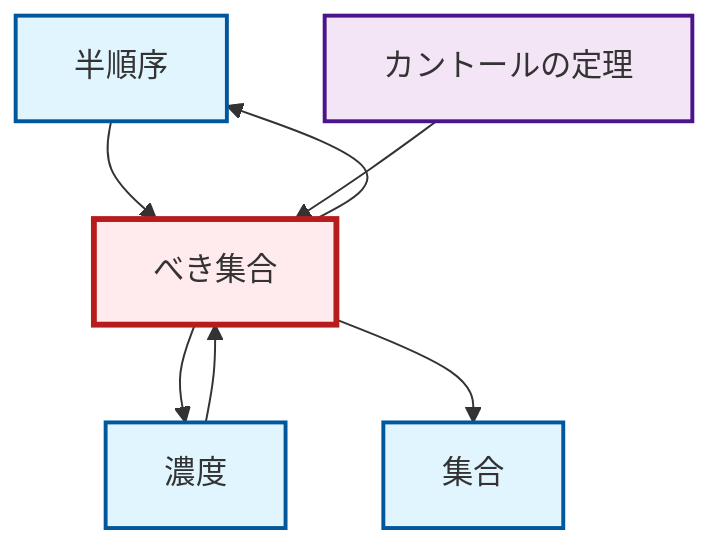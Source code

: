 graph TD
    classDef definition fill:#e1f5fe,stroke:#01579b,stroke-width:2px
    classDef theorem fill:#f3e5f5,stroke:#4a148c,stroke-width:2px
    classDef axiom fill:#fff3e0,stroke:#e65100,stroke-width:2px
    classDef example fill:#e8f5e9,stroke:#1b5e20,stroke-width:2px
    classDef current fill:#ffebee,stroke:#b71c1c,stroke-width:3px
    def-partial-order["半順序"]:::definition
    def-set["集合"]:::definition
    thm-cantor["カントールの定理"]:::theorem
    def-cardinality["濃度"]:::definition
    def-power-set["べき集合"]:::definition
    def-power-set --> def-cardinality
    def-partial-order --> def-power-set
    def-cardinality --> def-power-set
    def-power-set --> def-partial-order
    def-power-set --> def-set
    thm-cantor --> def-power-set
    class def-power-set current